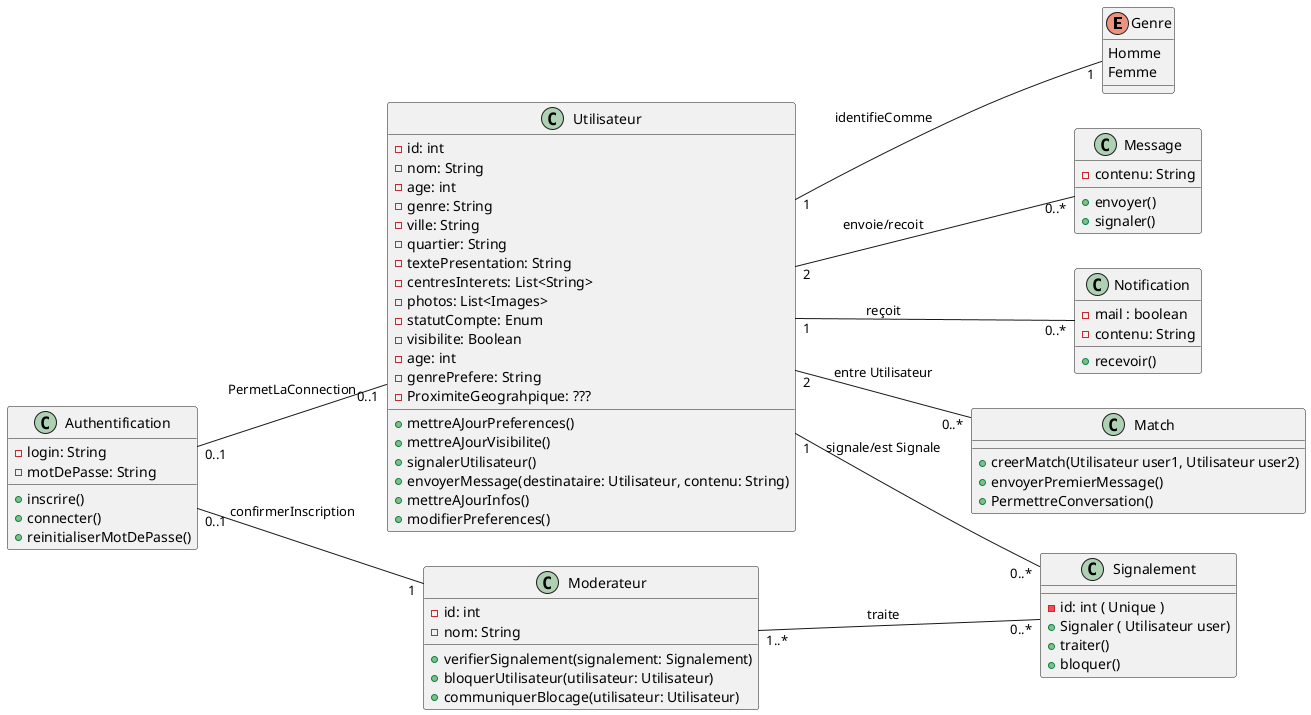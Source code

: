 @startuml
left to right direction

enum Genre {

    Homme
    Femme

}

'--- Classes ---'
class Utilisateur {
    - id: int
    - nom: String
    - age: int
    - genre: String
    - ville: String
    - quartier: String
    - textePresentation: String
    - centresInterets: List<String>
    - photos: List<Images>
    - statutCompte: Enum
    - visibilite: Boolean
    - age: int
    - genrePrefere: String
    - ProximiteGeograhpique: ???
    + mettreAJourPreferences()
    + mettreAJourVisibilite()
    + signalerUtilisateur()
    + envoyerMessage(destinataire: Utilisateur, contenu: String)
    + mettreAJourInfos()
    + modifierPreferences()
}

class Message {

    - contenu: String
    + envoyer()
    + signaler()
}

class Notification {

    - mail : boolean
    - contenu: String
    + recevoir()

}

class Match {

    + creerMatch(Utilisateur user1, Utilisateur user2)
    + envoyerPremierMessage()
    + PermettreConversation()
}

class Signalement {

    - id: int ( Unique )
    + Signaler ( Utilisateur user)
    + traiter()
    + bloquer()
}

class Moderateur {
    - id: int
    - nom: String
    + verifierSignalement(signalement: Signalement)
    + bloquerUtilisateur(utilisateur: Utilisateur)
    + communiquerBlocage(utilisateur: Utilisateur)
}


class Authentification {
    - login: String
    - motDePasse: String
    + inscrire()
    + connecter()
    + reinitialiserMotDePasse()
}


'--- Relations ---'
Utilisateur "2" -- "0..*" Message : envoie/recoit
Utilisateur "2" -- "0..*" Match : entre Utilisateur
Utilisateur "1" -- "0..*" Signalement : signale/est Signale
Moderateur "1..*" -- "0..*" Signalement : traite
Utilisateur "1" -- "0..*" Notification : reçoit
Utilisateur "1" -- "1" Genre : identifieComme
Authentification "0..1" -- "1" Moderateur : confirmerInscription
Authentification "0..1" -- "0..1" Utilisateur : PermetLaConnection

@enduml
